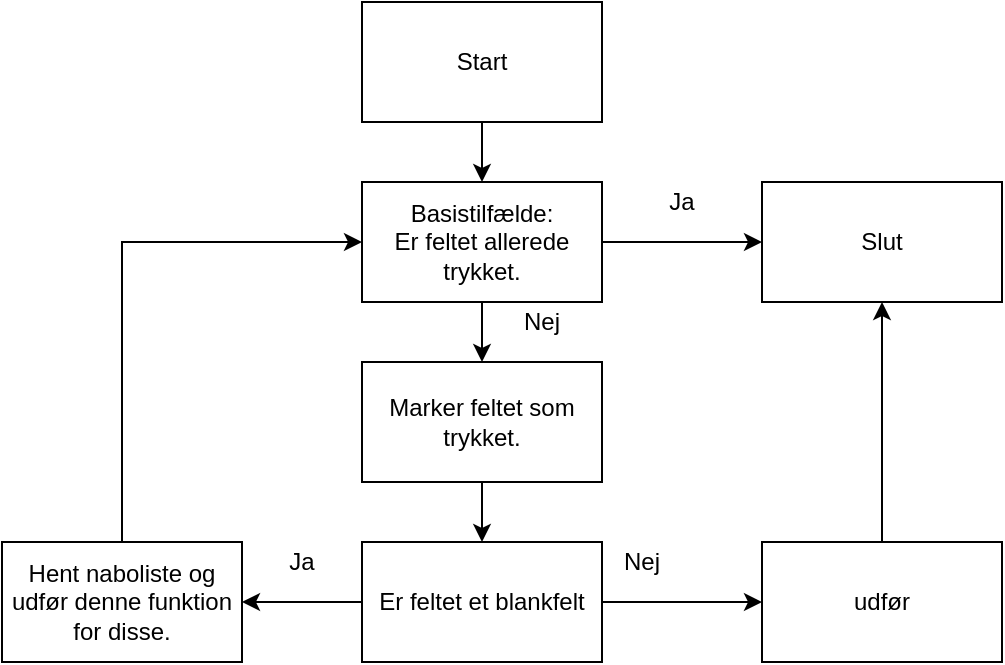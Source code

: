 <mxfile version="14.2.4" type="github">
  <diagram id="7Loyd5V_W4Dzbx70ytYD" name="Page-1">
    <mxGraphModel dx="1422" dy="791" grid="1" gridSize="10" guides="1" tooltips="1" connect="1" arrows="1" fold="1" page="1" pageScale="1" pageWidth="827" pageHeight="1169" math="0" shadow="0">
      <root>
        <mxCell id="0" />
        <mxCell id="1" parent="0" />
        <mxCell id="M-cQeSInd5cV_T6EZegz-7" style="edgeStyle=orthogonalEdgeStyle;rounded=0;orthogonalLoop=1;jettySize=auto;html=1;exitX=0.5;exitY=1;exitDx=0;exitDy=0;entryX=0.5;entryY=0;entryDx=0;entryDy=0;" edge="1" parent="1" source="M-cQeSInd5cV_T6EZegz-1" target="M-cQeSInd5cV_T6EZegz-6">
          <mxGeometry relative="1" as="geometry" />
        </mxCell>
        <mxCell id="M-cQeSInd5cV_T6EZegz-21" style="edgeStyle=orthogonalEdgeStyle;rounded=0;orthogonalLoop=1;jettySize=auto;html=1;exitX=1;exitY=0.5;exitDx=0;exitDy=0;entryX=0;entryY=0.5;entryDx=0;entryDy=0;" edge="1" parent="1" source="M-cQeSInd5cV_T6EZegz-1" target="M-cQeSInd5cV_T6EZegz-13">
          <mxGeometry relative="1" as="geometry" />
        </mxCell>
        <mxCell id="M-cQeSInd5cV_T6EZegz-1" value="&lt;div&gt;Basistilfælde:&lt;/div&gt;&lt;div&gt;Er feltet allerede trykket.&lt;br&gt;&lt;/div&gt;" style="rounded=0;whiteSpace=wrap;html=1;" vertex="1" parent="1">
          <mxGeometry x="340" y="120" width="120" height="60" as="geometry" />
        </mxCell>
        <mxCell id="M-cQeSInd5cV_T6EZegz-11" style="edgeStyle=orthogonalEdgeStyle;rounded=0;orthogonalLoop=1;jettySize=auto;html=1;exitX=0;exitY=0.5;exitDx=0;exitDy=0;entryX=1;entryY=0.5;entryDx=0;entryDy=0;" edge="1" parent="1" source="M-cQeSInd5cV_T6EZegz-2" target="M-cQeSInd5cV_T6EZegz-3">
          <mxGeometry relative="1" as="geometry" />
        </mxCell>
        <mxCell id="M-cQeSInd5cV_T6EZegz-12" style="edgeStyle=orthogonalEdgeStyle;rounded=0;orthogonalLoop=1;jettySize=auto;html=1;exitX=1;exitY=0.5;exitDx=0;exitDy=0;entryX=0;entryY=0.5;entryDx=0;entryDy=0;" edge="1" parent="1" source="M-cQeSInd5cV_T6EZegz-2" target="M-cQeSInd5cV_T6EZegz-5">
          <mxGeometry relative="1" as="geometry" />
        </mxCell>
        <mxCell id="M-cQeSInd5cV_T6EZegz-2" value="Er feltet et blankfelt" style="rounded=0;whiteSpace=wrap;html=1;" vertex="1" parent="1">
          <mxGeometry x="340" y="300" width="120" height="60" as="geometry" />
        </mxCell>
        <mxCell id="M-cQeSInd5cV_T6EZegz-10" style="edgeStyle=orthogonalEdgeStyle;rounded=0;orthogonalLoop=1;jettySize=auto;html=1;exitX=0.5;exitY=0;exitDx=0;exitDy=0;entryX=0;entryY=0.5;entryDx=0;entryDy=0;" edge="1" parent="1" source="M-cQeSInd5cV_T6EZegz-3" target="M-cQeSInd5cV_T6EZegz-1">
          <mxGeometry relative="1" as="geometry" />
        </mxCell>
        <mxCell id="M-cQeSInd5cV_T6EZegz-3" value="Hent naboliste og udfør denne funktion for disse." style="rounded=0;whiteSpace=wrap;html=1;" vertex="1" parent="1">
          <mxGeometry x="160" y="300" width="120" height="60" as="geometry" />
        </mxCell>
        <mxCell id="M-cQeSInd5cV_T6EZegz-22" style="edgeStyle=orthogonalEdgeStyle;rounded=0;orthogonalLoop=1;jettySize=auto;html=1;exitX=0.5;exitY=0;exitDx=0;exitDy=0;" edge="1" parent="1" source="M-cQeSInd5cV_T6EZegz-5" target="M-cQeSInd5cV_T6EZegz-13">
          <mxGeometry relative="1" as="geometry" />
        </mxCell>
        <mxCell id="M-cQeSInd5cV_T6EZegz-5" value="udfør " style="rounded=0;whiteSpace=wrap;html=1;" vertex="1" parent="1">
          <mxGeometry x="540" y="300" width="120" height="60" as="geometry" />
        </mxCell>
        <mxCell id="M-cQeSInd5cV_T6EZegz-8" style="edgeStyle=orthogonalEdgeStyle;rounded=0;orthogonalLoop=1;jettySize=auto;html=1;exitX=0.5;exitY=1;exitDx=0;exitDy=0;entryX=0.5;entryY=0;entryDx=0;entryDy=0;" edge="1" parent="1" source="M-cQeSInd5cV_T6EZegz-6" target="M-cQeSInd5cV_T6EZegz-2">
          <mxGeometry relative="1" as="geometry" />
        </mxCell>
        <mxCell id="M-cQeSInd5cV_T6EZegz-6" value="Marker feltet som trykket." style="rounded=0;whiteSpace=wrap;html=1;" vertex="1" parent="1">
          <mxGeometry x="340" y="210" width="120" height="60" as="geometry" />
        </mxCell>
        <mxCell id="M-cQeSInd5cV_T6EZegz-13" value="Slut" style="rounded=0;whiteSpace=wrap;html=1;" vertex="1" parent="1">
          <mxGeometry x="540" y="120" width="120" height="60" as="geometry" />
        </mxCell>
        <mxCell id="M-cQeSInd5cV_T6EZegz-16" value="Ja" style="text;html=1;strokeColor=none;fillColor=none;align=center;verticalAlign=middle;whiteSpace=wrap;rounded=0;" vertex="1" parent="1">
          <mxGeometry x="480" y="120" width="40" height="20" as="geometry" />
        </mxCell>
        <mxCell id="M-cQeSInd5cV_T6EZegz-17" value="Nej" style="text;html=1;strokeColor=none;fillColor=none;align=center;verticalAlign=middle;whiteSpace=wrap;rounded=0;" vertex="1" parent="1">
          <mxGeometry x="410" y="180" width="40" height="20" as="geometry" />
        </mxCell>
        <mxCell id="M-cQeSInd5cV_T6EZegz-18" value="Ja" style="text;html=1;strokeColor=none;fillColor=none;align=center;verticalAlign=middle;whiteSpace=wrap;rounded=0;" vertex="1" parent="1">
          <mxGeometry x="290" y="300" width="40" height="20" as="geometry" />
        </mxCell>
        <mxCell id="M-cQeSInd5cV_T6EZegz-19" value="Nej" style="text;html=1;strokeColor=none;fillColor=none;align=center;verticalAlign=middle;whiteSpace=wrap;rounded=0;" vertex="1" parent="1">
          <mxGeometry x="460" y="300" width="40" height="20" as="geometry" />
        </mxCell>
        <mxCell id="M-cQeSInd5cV_T6EZegz-25" style="edgeStyle=orthogonalEdgeStyle;rounded=0;orthogonalLoop=1;jettySize=auto;html=1;exitX=0.5;exitY=1;exitDx=0;exitDy=0;" edge="1" parent="1" source="M-cQeSInd5cV_T6EZegz-23" target="M-cQeSInd5cV_T6EZegz-1">
          <mxGeometry relative="1" as="geometry" />
        </mxCell>
        <mxCell id="M-cQeSInd5cV_T6EZegz-23" value="Start" style="rounded=0;whiteSpace=wrap;html=1;" vertex="1" parent="1">
          <mxGeometry x="340" y="30" width="120" height="60" as="geometry" />
        </mxCell>
      </root>
    </mxGraphModel>
  </diagram>
</mxfile>
